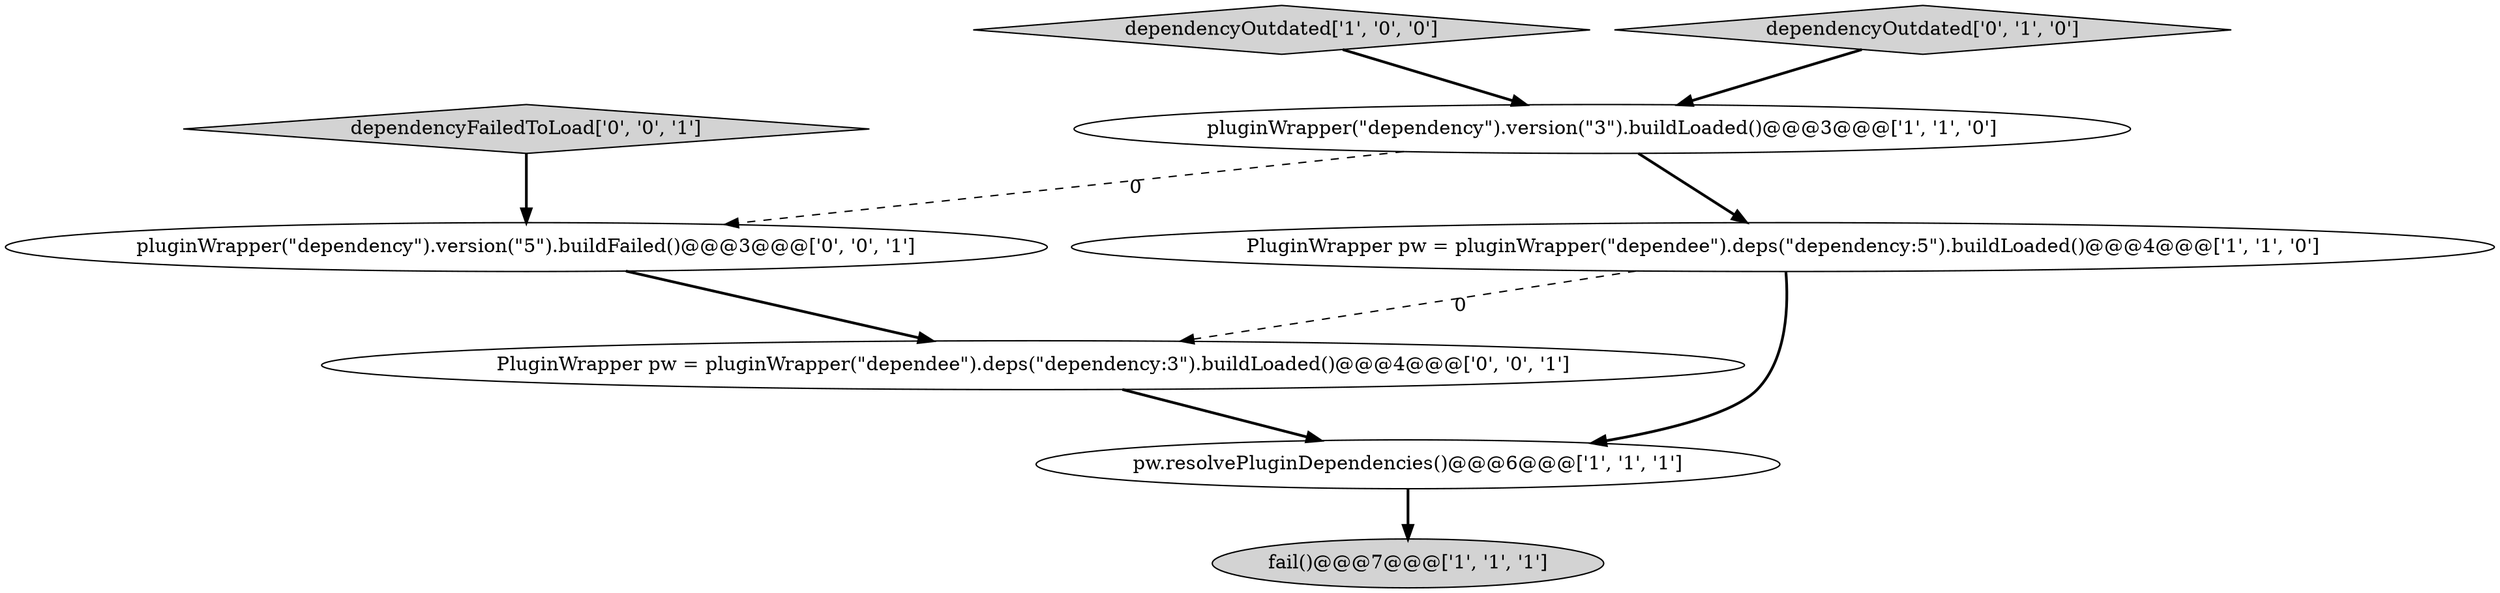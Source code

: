 digraph {
7 [style = filled, label = "dependencyFailedToLoad['0', '0', '1']", fillcolor = lightgray, shape = diamond image = "AAA0AAABBB3BBB"];
4 [style = filled, label = "pluginWrapper(\"dependency\").version(\"3\").buildLoaded()@@@3@@@['1', '1', '0']", fillcolor = white, shape = ellipse image = "AAA0AAABBB1BBB"];
1 [style = filled, label = "dependencyOutdated['1', '0', '0']", fillcolor = lightgray, shape = diamond image = "AAA0AAABBB1BBB"];
2 [style = filled, label = "PluginWrapper pw = pluginWrapper(\"dependee\").deps(\"dependency:5\").buildLoaded()@@@4@@@['1', '1', '0']", fillcolor = white, shape = ellipse image = "AAA0AAABBB1BBB"];
8 [style = filled, label = "PluginWrapper pw = pluginWrapper(\"dependee\").deps(\"dependency:3\").buildLoaded()@@@4@@@['0', '0', '1']", fillcolor = white, shape = ellipse image = "AAA0AAABBB3BBB"];
0 [style = filled, label = "fail()@@@7@@@['1', '1', '1']", fillcolor = lightgray, shape = ellipse image = "AAA0AAABBB1BBB"];
5 [style = filled, label = "dependencyOutdated['0', '1', '0']", fillcolor = lightgray, shape = diamond image = "AAA0AAABBB2BBB"];
6 [style = filled, label = "pluginWrapper(\"dependency\").version(\"5\").buildFailed()@@@3@@@['0', '0', '1']", fillcolor = white, shape = ellipse image = "AAA0AAABBB3BBB"];
3 [style = filled, label = "pw.resolvePluginDependencies()@@@6@@@['1', '1', '1']", fillcolor = white, shape = ellipse image = "AAA0AAABBB1BBB"];
2->8 [style = dashed, label="0"];
7->6 [style = bold, label=""];
4->6 [style = dashed, label="0"];
3->0 [style = bold, label=""];
6->8 [style = bold, label=""];
5->4 [style = bold, label=""];
8->3 [style = bold, label=""];
4->2 [style = bold, label=""];
1->4 [style = bold, label=""];
2->3 [style = bold, label=""];
}
